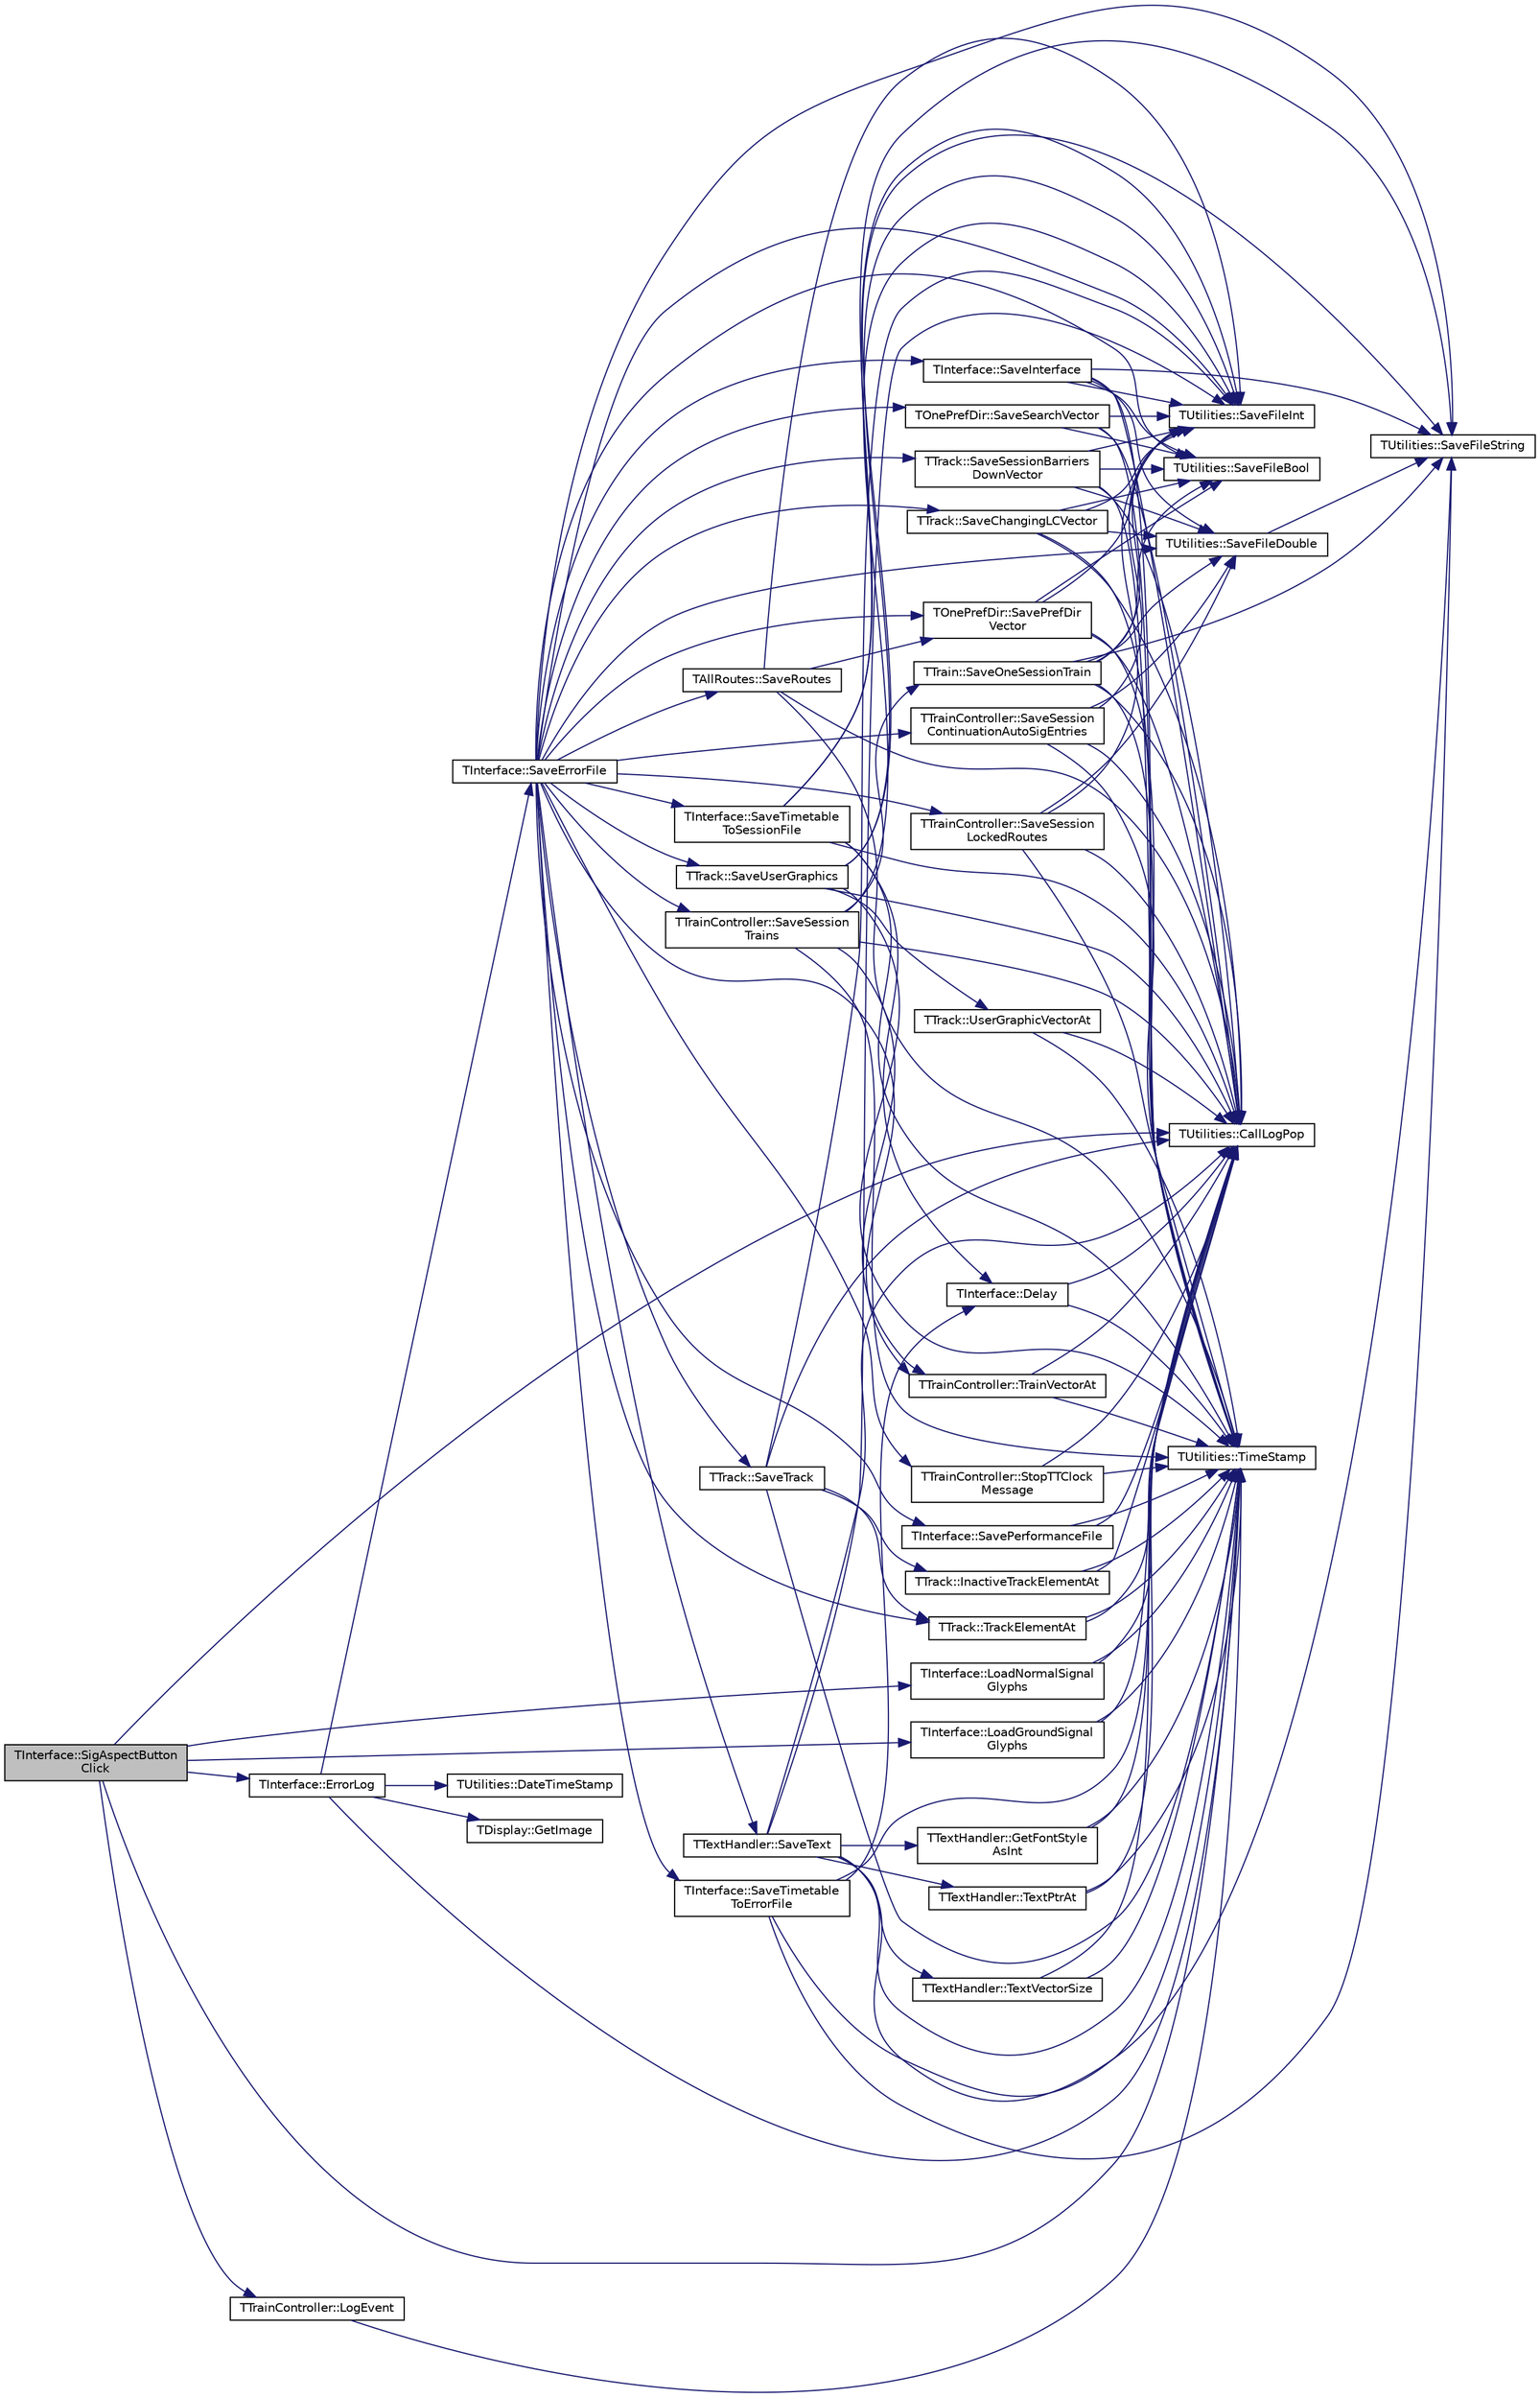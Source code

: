 digraph "TInterface::SigAspectButtonClick"
{
 // INTERACTIVE_SVG=YES
 // LATEX_PDF_SIZE
  edge [fontname="Helvetica",fontsize="10",labelfontname="Helvetica",labelfontsize="10"];
  node [fontname="Helvetica",fontsize="10",shape=record];
  rankdir="LR";
  Node1 [label="TInterface::SigAspectButton\lClick",height=0.2,width=0.4,color="black", fillcolor="grey75", style="filled", fontcolor="black",tooltip=" "];
  Node1 -> Node2 [color="midnightblue",fontsize="10",style="solid",fontname="Helvetica"];
  Node2 [label="TUtilities::CallLogPop",height=0.2,width=0.4,color="black", fillcolor="white", style="filled",URL="$class_t_utilities.html#ae1eddca13cc3c492839e131f40ec21c0",tooltip="pops the last entry off the call stack, throws an error if called when empty"];
  Node1 -> Node3 [color="midnightblue",fontsize="10",style="solid",fontname="Helvetica"];
  Node3 [label="TInterface::ErrorLog",height=0.2,width=0.4,color="black", fillcolor="white", style="filled",URL="$class_t_interface.html#a4f3a25665e2266441217849f947a1adf",tooltip="The error logging routine, called when an error is detected."];
  Node3 -> Node4 [color="midnightblue",fontsize="10",style="solid",fontname="Helvetica"];
  Node4 [label="TUtilities::DateTimeStamp",height=0.2,width=0.4,color="black", fillcolor="white", style="filled",URL="$class_t_utilities.html#a9ca62e05ace8e6c4c33d377c26c48e55",tooltip="creates a string of the form 'dd/mm/yyyy hh:mm:ss' for use in call & event logging"];
  Node3 -> Node5 [color="midnightblue",fontsize="10",style="solid",fontname="Helvetica"];
  Node5 [label="TDisplay::GetImage",height=0.2,width=0.4,color="black", fillcolor="white", style="filled",URL="$class_t_display.html#a33f7067eea9e638bdc363bd0af70d7d5",tooltip="Return a pointer to the screen image."];
  Node3 -> Node6 [color="midnightblue",fontsize="10",style="solid",fontname="Helvetica"];
  Node6 [label="TInterface::SaveErrorFile",height=0.2,width=0.4,color="black", fillcolor="white", style="filled",URL="$class_t_interface.html#a0109f801142d4fa3becae22e23b84163",tooltip="Save the error log after an error has been thrown - no need for a caller."];
  Node6 -> Node7 [color="midnightblue",fontsize="10",style="solid",fontname="Helvetica"];
  Node7 [label="TTrack::SaveChangingLCVector",height=0.2,width=0.4,color="black", fillcolor="white", style="filled",URL="$class_t_track.html#a6e1031277500eadfd3a0751e4ca4057b",tooltip="Save all changing vector values (used for error file)"];
  Node7 -> Node2 [color="midnightblue",fontsize="10",style="solid",fontname="Helvetica"];
  Node7 -> Node8 [color="midnightblue",fontsize="10",style="solid",fontname="Helvetica"];
  Node8 [label="TUtilities::SaveFileBool",height=0.2,width=0.4,color="black", fillcolor="white", style="filled",URL="$class_t_utilities.html#a06a211ebaa112f3fac0edc5b238ef876",tooltip="gives a delay od Msec value;"];
  Node7 -> Node9 [color="midnightblue",fontsize="10",style="solid",fontname="Helvetica"];
  Node9 [label="TUtilities::SaveFileDouble",height=0.2,width=0.4,color="black", fillcolor="white", style="filled",URL="$class_t_utilities.html#a92b5adfb8ad3a937a8d208bfd90a5741",tooltip="converts the double value to a string (if double stored directly it is truncated to 6 digits) then st..."];
  Node9 -> Node10 [color="midnightblue",fontsize="10",style="solid",fontname="Helvetica"];
  Node10 [label="TUtilities::SaveFileString",height=0.2,width=0.4,color="black", fillcolor="white", style="filled",URL="$class_t_utilities.html#a60531c6cb1a6a33dd71299d3a5b6cc21",tooltip="stores the string value to the file, then a '0' delimiter then a CR"];
  Node7 -> Node11 [color="midnightblue",fontsize="10",style="solid",fontname="Helvetica"];
  Node11 [label="TUtilities::SaveFileInt",height=0.2,width=0.4,color="black", fillcolor="white", style="filled",URL="$class_t_utilities.html#a86ed634e8a9d7ca534a324954f4a7a2f",tooltip="stores the int value to the file, then a CR"];
  Node7 -> Node12 [color="midnightblue",fontsize="10",style="solid",fontname="Helvetica"];
  Node12 [label="TUtilities::TimeStamp",height=0.2,width=0.4,color="black", fillcolor="white", style="filled",URL="$class_t_utilities.html#a34bd6bb5305bc29afdf424f6d35a921c",tooltip="creates a string of the form 'hh:mm:ss' for use in call & event logging"];
  Node6 -> Node8 [color="midnightblue",fontsize="10",style="solid",fontname="Helvetica"];
  Node6 -> Node9 [color="midnightblue",fontsize="10",style="solid",fontname="Helvetica"];
  Node6 -> Node11 [color="midnightblue",fontsize="10",style="solid",fontname="Helvetica"];
  Node6 -> Node10 [color="midnightblue",fontsize="10",style="solid",fontname="Helvetica"];
  Node6 -> Node13 [color="midnightblue",fontsize="10",style="solid",fontname="Helvetica"];
  Node13 [label="TInterface::SaveInterface",height=0.2,width=0.4,color="black", fillcolor="white", style="filled",URL="$class_t_interface.html#aee36e0cef9c182125b1095ceaf37a568",tooltip="Save interface part of a session file."];
  Node13 -> Node2 [color="midnightblue",fontsize="10",style="solid",fontname="Helvetica"];
  Node13 -> Node8 [color="midnightblue",fontsize="10",style="solid",fontname="Helvetica"];
  Node13 -> Node9 [color="midnightblue",fontsize="10",style="solid",fontname="Helvetica"];
  Node13 -> Node11 [color="midnightblue",fontsize="10",style="solid",fontname="Helvetica"];
  Node13 -> Node10 [color="midnightblue",fontsize="10",style="solid",fontname="Helvetica"];
  Node13 -> Node12 [color="midnightblue",fontsize="10",style="solid",fontname="Helvetica"];
  Node6 -> Node14 [color="midnightblue",fontsize="10",style="solid",fontname="Helvetica"];
  Node14 [label="TInterface::SavePerformanceFile",height=0.2,width=0.4,color="black", fillcolor="white", style="filled",URL="$class_t_interface.html#a33d2ed7b588fb4cf12c410312e949299",tooltip="Save performance file part of a session file."];
  Node14 -> Node2 [color="midnightblue",fontsize="10",style="solid",fontname="Helvetica"];
  Node14 -> Node12 [color="midnightblue",fontsize="10",style="solid",fontname="Helvetica"];
  Node6 -> Node15 [color="midnightblue",fontsize="10",style="solid",fontname="Helvetica"];
  Node15 [label="TOnePrefDir::SavePrefDir\lVector",height=0.2,width=0.4,color="black", fillcolor="white", style="filled",URL="$class_t_one_pref_dir.html#a3d115535b2e2d2ea05e210997a3f525c",tooltip="Save the preferred direction vector to a file."];
  Node15 -> Node2 [color="midnightblue",fontsize="10",style="solid",fontname="Helvetica"];
  Node15 -> Node8 [color="midnightblue",fontsize="10",style="solid",fontname="Helvetica"];
  Node15 -> Node11 [color="midnightblue",fontsize="10",style="solid",fontname="Helvetica"];
  Node15 -> Node12 [color="midnightblue",fontsize="10",style="solid",fontname="Helvetica"];
  Node6 -> Node16 [color="midnightblue",fontsize="10",style="solid",fontname="Helvetica"];
  Node16 [label="TAllRoutes::SaveRoutes",height=0.2,width=0.4,color="black", fillcolor="white", style="filled",URL="$class_t_all_routes.html#a4eeafc071c52e16eb1cbe5fb14b2561f",tooltip="Save railway route information to a session file or an error file."];
  Node16 -> Node2 [color="midnightblue",fontsize="10",style="solid",fontname="Helvetica"];
  Node16 -> Node11 [color="midnightblue",fontsize="10",style="solid",fontname="Helvetica"];
  Node16 -> Node15 [color="midnightblue",fontsize="10",style="solid",fontname="Helvetica"];
  Node16 -> Node12 [color="midnightblue",fontsize="10",style="solid",fontname="Helvetica"];
  Node6 -> Node17 [color="midnightblue",fontsize="10",style="solid",fontname="Helvetica"];
  Node17 [label="TOnePrefDir::SaveSearchVector",height=0.2,width=0.4,color="black", fillcolor="white", style="filled",URL="$class_t_one_pref_dir.html#a8871c609a1586aa9c4f723afaccd2502",tooltip="Save the search vector to a file."];
  Node17 -> Node2 [color="midnightblue",fontsize="10",style="solid",fontname="Helvetica"];
  Node17 -> Node8 [color="midnightblue",fontsize="10",style="solid",fontname="Helvetica"];
  Node17 -> Node11 [color="midnightblue",fontsize="10",style="solid",fontname="Helvetica"];
  Node17 -> Node12 [color="midnightblue",fontsize="10",style="solid",fontname="Helvetica"];
  Node6 -> Node18 [color="midnightblue",fontsize="10",style="solid",fontname="Helvetica"];
  Node18 [label="TTrack::SaveSessionBarriers\lDownVector",height=0.2,width=0.4,color="black", fillcolor="white", style="filled",URL="$class_t_track.html#aabbf9502a68e95e1f9d0b8571d9fb57c",tooltip="Save all vector values to the session file."];
  Node18 -> Node2 [color="midnightblue",fontsize="10",style="solid",fontname="Helvetica"];
  Node18 -> Node8 [color="midnightblue",fontsize="10",style="solid",fontname="Helvetica"];
  Node18 -> Node9 [color="midnightblue",fontsize="10",style="solid",fontname="Helvetica"];
  Node18 -> Node11 [color="midnightblue",fontsize="10",style="solid",fontname="Helvetica"];
  Node18 -> Node12 [color="midnightblue",fontsize="10",style="solid",fontname="Helvetica"];
  Node6 -> Node19 [color="midnightblue",fontsize="10",style="solid",fontname="Helvetica"];
  Node19 [label="TTrainController::SaveSession\lContinuationAutoSigEntries",height=0.2,width=0.4,color="black", fillcolor="white", style="filled",URL="$class_t_train_controller.html#ab81acdc0c0ab6e1e321f64170f0f71af",tooltip="save ContinuationAutoSigEntries to a session file"];
  Node19 -> Node2 [color="midnightblue",fontsize="10",style="solid",fontname="Helvetica"];
  Node19 -> Node9 [color="midnightblue",fontsize="10",style="solid",fontname="Helvetica"];
  Node19 -> Node11 [color="midnightblue",fontsize="10",style="solid",fontname="Helvetica"];
  Node19 -> Node12 [color="midnightblue",fontsize="10",style="solid",fontname="Helvetica"];
  Node6 -> Node20 [color="midnightblue",fontsize="10",style="solid",fontname="Helvetica"];
  Node20 [label="TTrainController::SaveSession\lLockedRoutes",height=0.2,width=0.4,color="black", fillcolor="white", style="filled",URL="$class_t_train_controller.html#a57a934999d63367128ca639b9ab3e3ce",tooltip="save locked routes to a session file"];
  Node20 -> Node2 [color="midnightblue",fontsize="10",style="solid",fontname="Helvetica"];
  Node20 -> Node9 [color="midnightblue",fontsize="10",style="solid",fontname="Helvetica"];
  Node20 -> Node11 [color="midnightblue",fontsize="10",style="solid",fontname="Helvetica"];
  Node20 -> Node12 [color="midnightblue",fontsize="10",style="solid",fontname="Helvetica"];
  Node6 -> Node21 [color="midnightblue",fontsize="10",style="solid",fontname="Helvetica"];
  Node21 [label="TTrainController::SaveSession\lTrains",height=0.2,width=0.4,color="black", fillcolor="white", style="filled",URL="$class_t_train_controller.html#afa594bfc6b628d21d02a31c3a13c3a0a",tooltip="save trains to a session file"];
  Node21 -> Node2 [color="midnightblue",fontsize="10",style="solid",fontname="Helvetica"];
  Node21 -> Node11 [color="midnightblue",fontsize="10",style="solid",fontname="Helvetica"];
  Node21 -> Node22 [color="midnightblue",fontsize="10",style="solid",fontname="Helvetica"];
  Node22 [label="TTrain::SaveOneSessionTrain",height=0.2,width=0.4,color="black", fillcolor="white", style="filled",URL="$class_t_train.html#ac414e9e4fd7e25c11e09678dd4dc7944",tooltip="Data for a single train is saved to a session file."];
  Node22 -> Node2 [color="midnightblue",fontsize="10",style="solid",fontname="Helvetica"];
  Node22 -> Node8 [color="midnightblue",fontsize="10",style="solid",fontname="Helvetica"];
  Node22 -> Node9 [color="midnightblue",fontsize="10",style="solid",fontname="Helvetica"];
  Node22 -> Node11 [color="midnightblue",fontsize="10",style="solid",fontname="Helvetica"];
  Node22 -> Node10 [color="midnightblue",fontsize="10",style="solid",fontname="Helvetica"];
  Node22 -> Node12 [color="midnightblue",fontsize="10",style="solid",fontname="Helvetica"];
  Node21 -> Node12 [color="midnightblue",fontsize="10",style="solid",fontname="Helvetica"];
  Node21 -> Node23 [color="midnightblue",fontsize="10",style="solid",fontname="Helvetica"];
  Node23 [label="TTrainController::TrainVectorAt",height=0.2,width=0.4,color="black", fillcolor="white", style="filled",URL="$class_t_train_controller.html#aa09adf9c442406cccc270d6703867a1d",tooltip="Return a reference to the train at position VecPos in the TrainVector, carries out range checking on ..."];
  Node23 -> Node2 [color="midnightblue",fontsize="10",style="solid",fontname="Helvetica"];
  Node23 -> Node12 [color="midnightblue",fontsize="10",style="solid",fontname="Helvetica"];
  Node6 -> Node24 [color="midnightblue",fontsize="10",style="solid",fontname="Helvetica"];
  Node24 [label="TTextHandler::SaveText",height=0.2,width=0.4,color="black", fillcolor="white", style="filled",URL="$class_t_text_handler.html#a07441155bee467c9fb111b8332681466",tooltip="save the railway's text to VecFile"];
  Node24 -> Node2 [color="midnightblue",fontsize="10",style="solid",fontname="Helvetica"];
  Node24 -> Node25 [color="midnightblue",fontsize="10",style="solid",fontname="Helvetica"];
  Node25 [label="TTextHandler::GetFontStyle\lAsInt",height=0.2,width=0.4,color="black", fillcolor="white", style="filled",URL="$class_t_text_handler.html#a19a5042d87a979d56ba4678bee8b2abb",tooltip="retrieve the style of the font as a coded integer"];
  Node25 -> Node2 [color="midnightblue",fontsize="10",style="solid",fontname="Helvetica"];
  Node25 -> Node12 [color="midnightblue",fontsize="10",style="solid",fontname="Helvetica"];
  Node24 -> Node11 [color="midnightblue",fontsize="10",style="solid",fontname="Helvetica"];
  Node24 -> Node10 [color="midnightblue",fontsize="10",style="solid",fontname="Helvetica"];
  Node24 -> Node26 [color="midnightblue",fontsize="10",style="solid",fontname="Helvetica"];
  Node26 [label="TTextHandler::TextPtrAt",height=0.2,width=0.4,color="black", fillcolor="white", style="filled",URL="$class_t_text_handler.html#ac478536f458d9cda8a841953672f6525",tooltip="return the text item at position 'At' in TextVector (carries out range checking)"];
  Node26 -> Node2 [color="midnightblue",fontsize="10",style="solid",fontname="Helvetica"];
  Node26 -> Node12 [color="midnightblue",fontsize="10",style="solid",fontname="Helvetica"];
  Node24 -> Node27 [color="midnightblue",fontsize="10",style="solid",fontname="Helvetica"];
  Node27 [label="TTextHandler::TextVectorSize",height=0.2,width=0.4,color="black", fillcolor="white", style="filled",URL="$class_t_text_handler.html#a7dfd4e30235878fb01e7387715e0cb0f",tooltip="return the number of items in TextVector"];
  Node27 -> Node2 [color="midnightblue",fontsize="10",style="solid",fontname="Helvetica"];
  Node27 -> Node12 [color="midnightblue",fontsize="10",style="solid",fontname="Helvetica"];
  Node24 -> Node12 [color="midnightblue",fontsize="10",style="solid",fontname="Helvetica"];
  Node6 -> Node28 [color="midnightblue",fontsize="10",style="solid",fontname="Helvetica"];
  Node28 [label="TInterface::SaveTimetable\lToErrorFile",height=0.2,width=0.4,color="black", fillcolor="white", style="filled",URL="$class_t_interface.html#af2ff1eef8152e33d0025ec7cd250fc08",tooltip="Called when compiling the error log file, to save the loaded timetable if any and the timetable being..."];
  Node28 -> Node2 [color="midnightblue",fontsize="10",style="solid",fontname="Helvetica"];
  Node28 -> Node29 [color="midnightblue",fontsize="10",style="solid",fontname="Helvetica"];
  Node29 [label="TInterface::Delay",height=0.2,width=0.4,color="black", fillcolor="white", style="filled",URL="$class_t_interface.html#a7fa894f52a3cb9746e81166ec1a81bf3",tooltip="Delays operation for the set time in milliseconds."];
  Node29 -> Node2 [color="midnightblue",fontsize="10",style="solid",fontname="Helvetica"];
  Node29 -> Node12 [color="midnightblue",fontsize="10",style="solid",fontname="Helvetica"];
  Node28 -> Node10 [color="midnightblue",fontsize="10",style="solid",fontname="Helvetica"];
  Node28 -> Node12 [color="midnightblue",fontsize="10",style="solid",fontname="Helvetica"];
  Node6 -> Node30 [color="midnightblue",fontsize="10",style="solid",fontname="Helvetica"];
  Node30 [label="TInterface::SaveTimetable\lToSessionFile",height=0.2,width=0.4,color="black", fillcolor="white", style="filled",URL="$class_t_interface.html#af6cda9d0f26c60eb3810c2523b830c25",tooltip="Called during a session save to save the current timetable in the session file, true if successful."];
  Node30 -> Node2 [color="midnightblue",fontsize="10",style="solid",fontname="Helvetica"];
  Node30 -> Node29 [color="midnightblue",fontsize="10",style="solid",fontname="Helvetica"];
  Node30 -> Node11 [color="midnightblue",fontsize="10",style="solid",fontname="Helvetica"];
  Node30 -> Node10 [color="midnightblue",fontsize="10",style="solid",fontname="Helvetica"];
  Node30 -> Node12 [color="midnightblue",fontsize="10",style="solid",fontname="Helvetica"];
  Node6 -> Node31 [color="midnightblue",fontsize="10",style="solid",fontname="Helvetica"];
  Node31 [label="TTrack::SaveTrack",height=0.2,width=0.4,color="black", fillcolor="white", style="filled",URL="$class_t_track.html#a0f681fc6b5da80d8d0480c44ea8e61a6",tooltip="Save all active and inactive track elements to VecFile."];
  Node31 -> Node2 [color="midnightblue",fontsize="10",style="solid",fontname="Helvetica"];
  Node31 -> Node32 [color="midnightblue",fontsize="10",style="solid",fontname="Helvetica"];
  Node32 [label="TTrack::InactiveTrackElementAt",height=0.2,width=0.4,color="black", fillcolor="white", style="filled",URL="$class_t_track.html#a51f89cf70e94b037f6378cd78003d82b",tooltip="A range-checked version of InactiveTrackVector.at(At)"];
  Node32 -> Node2 [color="midnightblue",fontsize="10",style="solid",fontname="Helvetica"];
  Node32 -> Node12 [color="midnightblue",fontsize="10",style="solid",fontname="Helvetica"];
  Node31 -> Node11 [color="midnightblue",fontsize="10",style="solid",fontname="Helvetica"];
  Node31 -> Node12 [color="midnightblue",fontsize="10",style="solid",fontname="Helvetica"];
  Node31 -> Node33 [color="midnightblue",fontsize="10",style="solid",fontname="Helvetica"];
  Node33 [label="TTrack::TrackElementAt",height=0.2,width=0.4,color="black", fillcolor="white", style="filled",URL="$class_t_track.html#ad377e5a1f152f2e89832c0f9bcfd261f",tooltip="A range-checked version of TrackVector.at(At)"];
  Node33 -> Node2 [color="midnightblue",fontsize="10",style="solid",fontname="Helvetica"];
  Node33 -> Node12 [color="midnightblue",fontsize="10",style="solid",fontname="Helvetica"];
  Node6 -> Node34 [color="midnightblue",fontsize="10",style="solid",fontname="Helvetica"];
  Node34 [label="TTrack::SaveUserGraphics",height=0.2,width=0.4,color="black", fillcolor="white", style="filled",URL="$class_t_track.html#aa8b9c4770d989c047f7122844132dadc",tooltip="save graphics"];
  Node34 -> Node2 [color="midnightblue",fontsize="10",style="solid",fontname="Helvetica"];
  Node34 -> Node11 [color="midnightblue",fontsize="10",style="solid",fontname="Helvetica"];
  Node34 -> Node10 [color="midnightblue",fontsize="10",style="solid",fontname="Helvetica"];
  Node34 -> Node12 [color="midnightblue",fontsize="10",style="solid",fontname="Helvetica"];
  Node34 -> Node35 [color="midnightblue",fontsize="10",style="solid",fontname="Helvetica"];
  Node35 [label="TTrack::UserGraphicVectorAt",height=0.2,width=0.4,color="black", fillcolor="white", style="filled",URL="$class_t_track.html#a1092232428ee654facf8f53340c13f74",tooltip="A range-checked version of UserGraphicVector.at(At)"];
  Node35 -> Node2 [color="midnightblue",fontsize="10",style="solid",fontname="Helvetica"];
  Node35 -> Node12 [color="midnightblue",fontsize="10",style="solid",fontname="Helvetica"];
  Node6 -> Node36 [color="midnightblue",fontsize="10",style="solid",fontname="Helvetica"];
  Node36 [label="TTrainController::StopTTClock\lMessage",height=0.2,width=0.4,color="black", fillcolor="white", style="filled",URL="$class_t_train_controller.html#aba5615209a7dca921e968fca5c52c060",tooltip="sends a message to the user and stops the timetable clock while it is displayed"];
  Node36 -> Node2 [color="midnightblue",fontsize="10",style="solid",fontname="Helvetica"];
  Node36 -> Node12 [color="midnightblue",fontsize="10",style="solid",fontname="Helvetica"];
  Node6 -> Node33 [color="midnightblue",fontsize="10",style="solid",fontname="Helvetica"];
  Node6 -> Node23 [color="midnightblue",fontsize="10",style="solid",fontname="Helvetica"];
  Node3 -> Node12 [color="midnightblue",fontsize="10",style="solid",fontname="Helvetica"];
  Node1 -> Node37 [color="midnightblue",fontsize="10",style="solid",fontname="Helvetica"];
  Node37 [label="TInterface::LoadGroundSignal\lGlyphs",height=0.2,width=0.4,color="black", fillcolor="white", style="filled",URL="$class_t_interface.html#a3f17b5281842894e9cd477b4351a6c9f",tooltip="In trackbuild display ground signal types on signal buttons."];
  Node37 -> Node2 [color="midnightblue",fontsize="10",style="solid",fontname="Helvetica"];
  Node37 -> Node12 [color="midnightblue",fontsize="10",style="solid",fontname="Helvetica"];
  Node1 -> Node38 [color="midnightblue",fontsize="10",style="solid",fontname="Helvetica"];
  Node38 [label="TInterface::LoadNormalSignal\lGlyphs",height=0.2,width=0.4,color="black", fillcolor="white", style="filled",URL="$class_t_interface.html#a170d7ac96ec862ba0c2587972f266407",tooltip="In trackbuild display normal signal types on signal buttons."];
  Node38 -> Node2 [color="midnightblue",fontsize="10",style="solid",fontname="Helvetica"];
  Node38 -> Node12 [color="midnightblue",fontsize="10",style="solid",fontname="Helvetica"];
  Node1 -> Node39 [color="midnightblue",fontsize="10",style="solid",fontname="Helvetica"];
  Node39 [label="TTrainController::LogEvent",height=0.2,width=0.4,color="black", fillcolor="white", style="filled",URL="$class_t_train_controller.html#ac88477499edd24550fae9b90b5561ed1",tooltip="store Str to the event log - moved from TUtilities for v0.6 so can record the tt clock value"];
  Node39 -> Node12 [color="midnightblue",fontsize="10",style="solid",fontname="Helvetica"];
  Node1 -> Node12 [color="midnightblue",fontsize="10",style="solid",fontname="Helvetica"];
}
